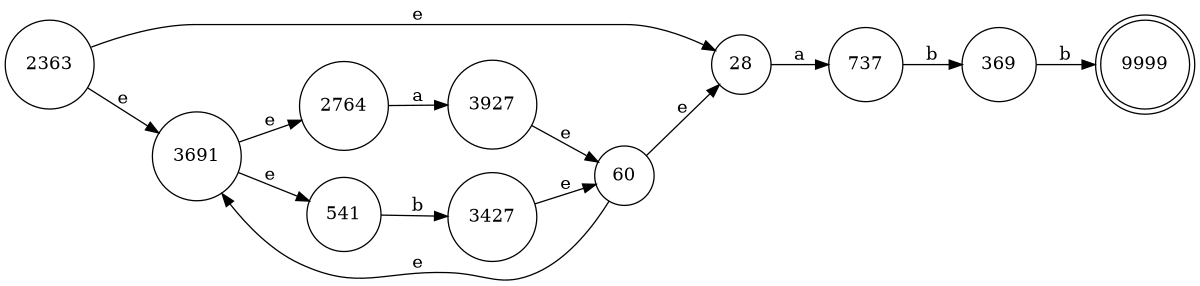 digraph finite_state_machine {
	rankdir=LR size="8,5"
	node [shape=doublecircle]
	9999
	node [shape=circle]
	2363 -> 28 [label=e
]
	2363 -> 3691 [label=e
]
	2764 -> 3927 [label=a
]
	28 -> 737 [label=a
]
	3427 -> 60 [label=e
]
	369 -> 9999 [label=b
]
	3691 -> 2764 [label=e
]
	3691 -> 541 [label=e
]
	3927 -> 60 [label=e
]
	541 -> 3427 [label=b
]
	60 -> 28 [label=e
]
	60 -> 3691 [label=e
]
	737 -> 369 [label=b
]
}
